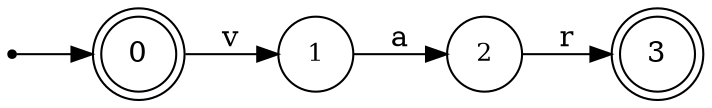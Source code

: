 digraph finite_state_machine {
	rankdir=LR;
	size="10,10"

	node [ shape = doublecircle, label = "0", fontsize  = 14] n0;

	node [ shape = circle, label = "1", fontsize  = 12] n1;
	node [ shape = circle, label = "2", fontsize  = 12] n2;

	node [ shape = doublecircle, label = "3", fontsize  = 14] n3;

	node [shape = point ]; qi
	qi -> n0;

	n0 -> n1 [ label = "v" ];
	n1 -> n2 [ label = "a" ];
	n2 -> n3 [ label = "r" ];
}